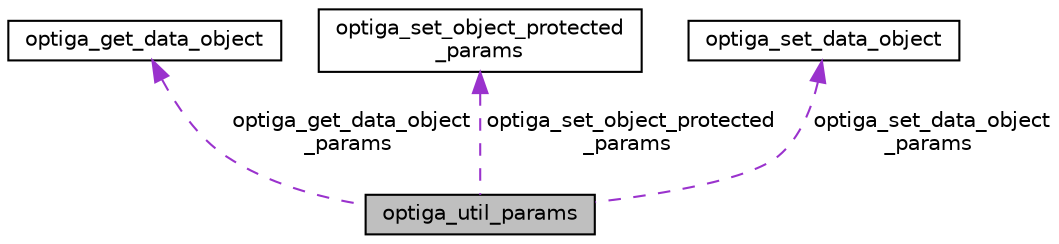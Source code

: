 digraph "optiga_util_params"
{
 // LATEX_PDF_SIZE
  edge [fontname="Helvetica",fontsize="10",labelfontname="Helvetica",labelfontsize="10"];
  node [fontname="Helvetica",fontsize="10",shape=record];
  Node1 [label="optiga_util_params",height=0.2,width=0.4,color="black", fillcolor="grey75", style="filled", fontcolor="black",tooltip="union for OPTIGA util parameters"];
  Node2 -> Node1 [dir="back",color="darkorchid3",fontsize="10",style="dashed",label=" optiga_get_data_object\l_params" ,fontname="Helvetica"];
  Node2 [label="optiga_get_data_object",height=0.2,width=0.4,color="black", fillcolor="white", style="filled",URL="$d0/d1b/structoptiga__get__data__object.html",tooltip="Specifies the data structure for data to be read from OPTIGA."];
  Node3 -> Node1 [dir="back",color="darkorchid3",fontsize="10",style="dashed",label=" optiga_set_object_protected\l_params" ,fontname="Helvetica"];
  Node3 [label="optiga_set_object_protected\l_params",height=0.2,width=0.4,color="black", fillcolor="white", style="filled",URL="$db/db9/structoptiga__set__object__protected__params.html",tooltip="Specifies the data structure for protected update."];
  Node4 -> Node1 [dir="back",color="darkorchid3",fontsize="10",style="dashed",label=" optiga_set_data_object\l_params" ,fontname="Helvetica"];
  Node4 [label="optiga_set_data_object",height=0.2,width=0.4,color="black", fillcolor="white", style="filled",URL="$d0/d11/structoptiga__set__data__object.html",tooltip="Specifies the data structure for data to be written to OPTIGA."];
}
